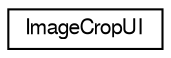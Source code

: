 digraph G
{
  edge [fontname="FreeSans",fontsize="10",labelfontname="FreeSans",labelfontsize="10"];
  node [fontname="FreeSans",fontsize="10",shape=record];
  rankdir="LR";
  Node1 [label="ImageCropUI",height=0.2,width=0.4,color="black", fillcolor="white", style="filled",URL="$classImageCropUI.html"];
}
